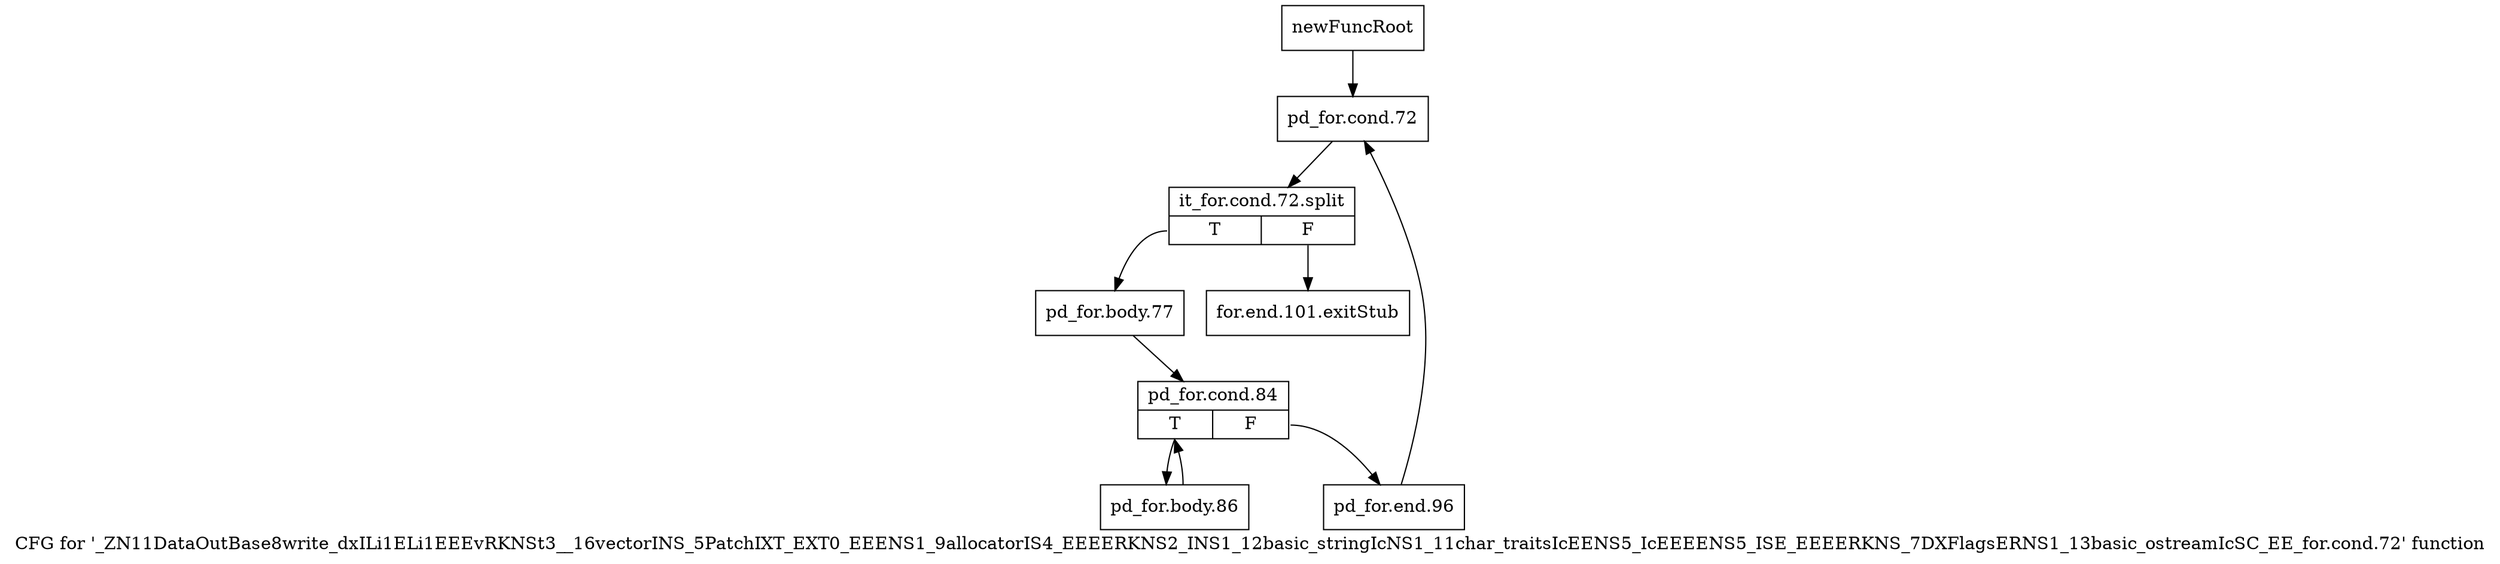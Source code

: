 digraph "CFG for '_ZN11DataOutBase8write_dxILi1ELi1EEEvRKNSt3__16vectorINS_5PatchIXT_EXT0_EEENS1_9allocatorIS4_EEEERKNS2_INS1_12basic_stringIcNS1_11char_traitsIcEENS5_IcEEEENS5_ISE_EEEERKNS_7DXFlagsERNS1_13basic_ostreamIcSC_EE_for.cond.72' function" {
	label="CFG for '_ZN11DataOutBase8write_dxILi1ELi1EEEvRKNSt3__16vectorINS_5PatchIXT_EXT0_EEENS1_9allocatorIS4_EEEERKNS2_INS1_12basic_stringIcNS1_11char_traitsIcEENS5_IcEEEENS5_ISE_EEEERKNS_7DXFlagsERNS1_13basic_ostreamIcSC_EE_for.cond.72' function";

	Node0x8b91ed0 [shape=record,label="{newFuncRoot}"];
	Node0x8b91ed0 -> Node0x8b91f70;
	Node0x8b91f20 [shape=record,label="{for.end.101.exitStub}"];
	Node0x8b91f70 [shape=record,label="{pd_for.cond.72}"];
	Node0x8b91f70 -> Node0xb7b06c0;
	Node0xb7b06c0 [shape=record,label="{it_for.cond.72.split|{<s0>T|<s1>F}}"];
	Node0xb7b06c0:s0 -> Node0x8b91fc0;
	Node0xb7b06c0:s1 -> Node0x8b91f20;
	Node0x8b91fc0 [shape=record,label="{pd_for.body.77}"];
	Node0x8b91fc0 -> Node0x8b92010;
	Node0x8b92010 [shape=record,label="{pd_for.cond.84|{<s0>T|<s1>F}}"];
	Node0x8b92010:s0 -> Node0x8b920b0;
	Node0x8b92010:s1 -> Node0x8b92060;
	Node0x8b92060 [shape=record,label="{pd_for.end.96}"];
	Node0x8b92060 -> Node0x8b91f70;
	Node0x8b920b0 [shape=record,label="{pd_for.body.86}"];
	Node0x8b920b0 -> Node0x8b92010;
}
